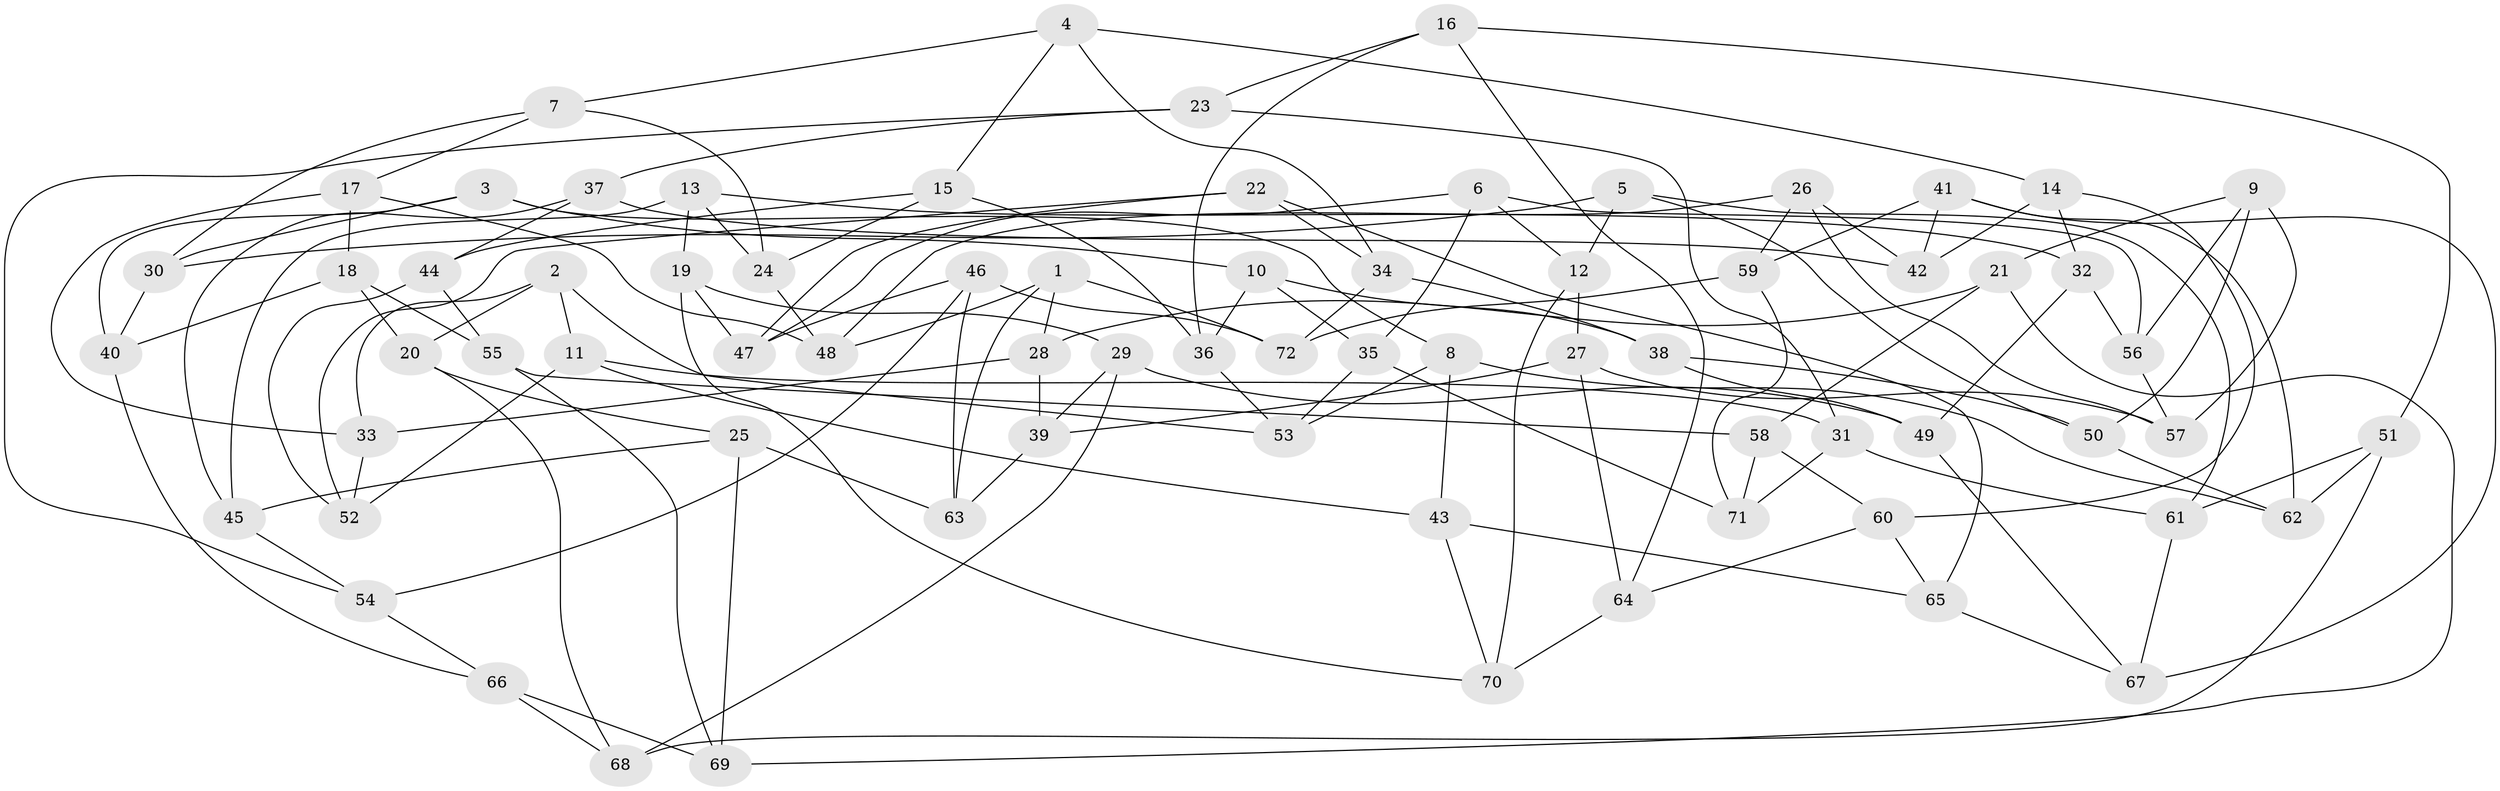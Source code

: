 // coarse degree distribution, {5: 0.07142857142857142, 4: 0.42857142857142855, 12: 0.03571428571428571, 15: 0.03571428571428571, 7: 0.07142857142857142, 8: 0.03571428571428571, 10: 0.07142857142857142, 6: 0.07142857142857142, 9: 0.07142857142857142, 3: 0.10714285714285714}
// Generated by graph-tools (version 1.1) at 2025/20/03/04/25 18:20:51]
// undirected, 72 vertices, 144 edges
graph export_dot {
graph [start="1"]
  node [color=gray90,style=filled];
  1;
  2;
  3;
  4;
  5;
  6;
  7;
  8;
  9;
  10;
  11;
  12;
  13;
  14;
  15;
  16;
  17;
  18;
  19;
  20;
  21;
  22;
  23;
  24;
  25;
  26;
  27;
  28;
  29;
  30;
  31;
  32;
  33;
  34;
  35;
  36;
  37;
  38;
  39;
  40;
  41;
  42;
  43;
  44;
  45;
  46;
  47;
  48;
  49;
  50;
  51;
  52;
  53;
  54;
  55;
  56;
  57;
  58;
  59;
  60;
  61;
  62;
  63;
  64;
  65;
  66;
  67;
  68;
  69;
  70;
  71;
  72;
  1 -- 63;
  1 -- 72;
  1 -- 48;
  1 -- 28;
  2 -- 11;
  2 -- 53;
  2 -- 33;
  2 -- 20;
  3 -- 8;
  3 -- 10;
  3 -- 40;
  3 -- 30;
  4 -- 7;
  4 -- 14;
  4 -- 15;
  4 -- 34;
  5 -- 50;
  5 -- 30;
  5 -- 61;
  5 -- 12;
  6 -- 56;
  6 -- 35;
  6 -- 12;
  6 -- 47;
  7 -- 30;
  7 -- 17;
  7 -- 24;
  8 -- 53;
  8 -- 62;
  8 -- 43;
  9 -- 56;
  9 -- 21;
  9 -- 57;
  9 -- 50;
  10 -- 36;
  10 -- 38;
  10 -- 35;
  11 -- 31;
  11 -- 52;
  11 -- 43;
  12 -- 70;
  12 -- 27;
  13 -- 24;
  13 -- 19;
  13 -- 32;
  13 -- 45;
  14 -- 60;
  14 -- 32;
  14 -- 42;
  15 -- 24;
  15 -- 36;
  15 -- 44;
  16 -- 51;
  16 -- 23;
  16 -- 64;
  16 -- 36;
  17 -- 33;
  17 -- 48;
  17 -- 18;
  18 -- 40;
  18 -- 20;
  18 -- 55;
  19 -- 47;
  19 -- 70;
  19 -- 29;
  20 -- 25;
  20 -- 68;
  21 -- 58;
  21 -- 28;
  21 -- 69;
  22 -- 65;
  22 -- 52;
  22 -- 34;
  22 -- 47;
  23 -- 54;
  23 -- 31;
  23 -- 37;
  24 -- 48;
  25 -- 45;
  25 -- 63;
  25 -- 69;
  26 -- 57;
  26 -- 48;
  26 -- 42;
  26 -- 59;
  27 -- 39;
  27 -- 64;
  27 -- 57;
  28 -- 33;
  28 -- 39;
  29 -- 39;
  29 -- 68;
  29 -- 49;
  30 -- 40;
  31 -- 61;
  31 -- 71;
  32 -- 49;
  32 -- 56;
  33 -- 52;
  34 -- 72;
  34 -- 38;
  35 -- 53;
  35 -- 71;
  36 -- 53;
  37 -- 44;
  37 -- 42;
  37 -- 45;
  38 -- 50;
  38 -- 49;
  39 -- 63;
  40 -- 66;
  41 -- 62;
  41 -- 59;
  41 -- 42;
  41 -- 67;
  43 -- 70;
  43 -- 65;
  44 -- 52;
  44 -- 55;
  45 -- 54;
  46 -- 54;
  46 -- 72;
  46 -- 47;
  46 -- 63;
  49 -- 67;
  50 -- 62;
  51 -- 61;
  51 -- 68;
  51 -- 62;
  54 -- 66;
  55 -- 69;
  55 -- 58;
  56 -- 57;
  58 -- 71;
  58 -- 60;
  59 -- 72;
  59 -- 71;
  60 -- 65;
  60 -- 64;
  61 -- 67;
  64 -- 70;
  65 -- 67;
  66 -- 69;
  66 -- 68;
}
